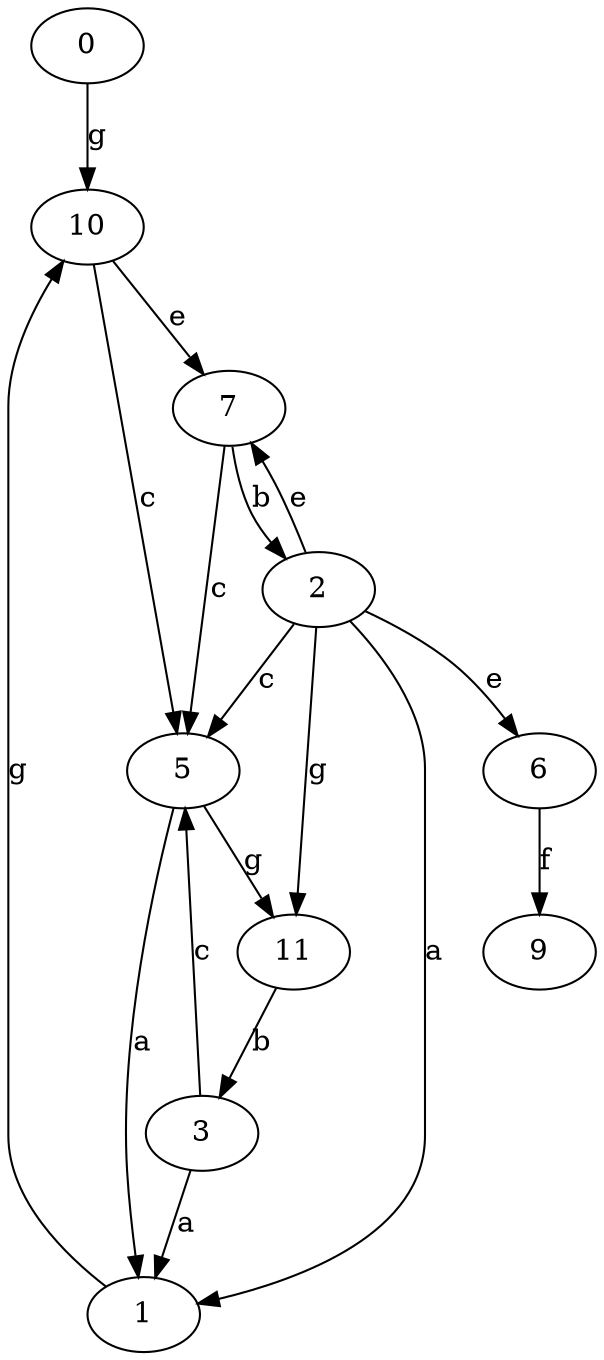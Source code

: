strict digraph  {
0;
1;
2;
3;
5;
6;
7;
9;
10;
11;
0 -> 10  [label=g];
1 -> 10  [label=g];
2 -> 1  [label=a];
2 -> 5  [label=c];
2 -> 6  [label=e];
2 -> 7  [label=e];
2 -> 11  [label=g];
3 -> 1  [label=a];
3 -> 5  [label=c];
5 -> 1  [label=a];
5 -> 11  [label=g];
6 -> 9  [label=f];
7 -> 2  [label=b];
7 -> 5  [label=c];
10 -> 5  [label=c];
10 -> 7  [label=e];
11 -> 3  [label=b];
}
